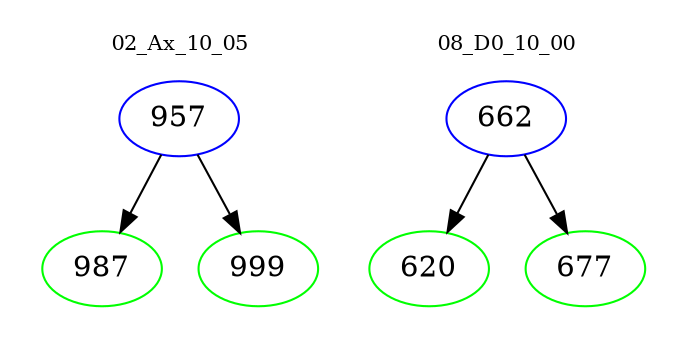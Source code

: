 digraph{
subgraph cluster_0 {
color = white
label = "02_Ax_10_05";
fontsize=10;
T0_957 [label="957", color="blue"]
T0_957 -> T0_987 [color="black"]
T0_987 [label="987", color="green"]
T0_957 -> T0_999 [color="black"]
T0_999 [label="999", color="green"]
}
subgraph cluster_1 {
color = white
label = "08_D0_10_00";
fontsize=10;
T1_662 [label="662", color="blue"]
T1_662 -> T1_620 [color="black"]
T1_620 [label="620", color="green"]
T1_662 -> T1_677 [color="black"]
T1_677 [label="677", color="green"]
}
}
